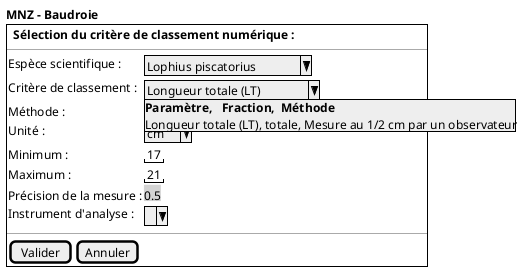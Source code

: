 @startsalt
{
    **MNZ - Baudroie**

  {+
    { | . |  <b>Sélection du critère de classement numérique :  | . | . | . | . | . | . | . | . | . |. |. |. |. |. |. |. |. |. |. |. |. |. |. |. |. }
    --
{
      Espèce scientifique :    | { ^Lophius piscatorius^ }

      Critère de classement :    | { ^Longueur totale (LT)^^<b>Paramètre,   Fraction,  Méthode^^Longueur totale (LT), totale, Mesure au 1/2 cm par un observateur^ }

      Méthode :    | <back:lightgrey><font color=black size=12>Mesure au 1/2 cm par un observateur

      Unité :   |  { ^ cm ^ }

      Minimum :   |  "17"

      Maximum : | "21"

      Précision de la mesure :    |  <back:lightgrey><font color=black size=12>0.5

      Instrument d'analyse : { ^ ^ }

  }
      --
    { [Valider] | [Annuler] }
    }
 }
@endsalt